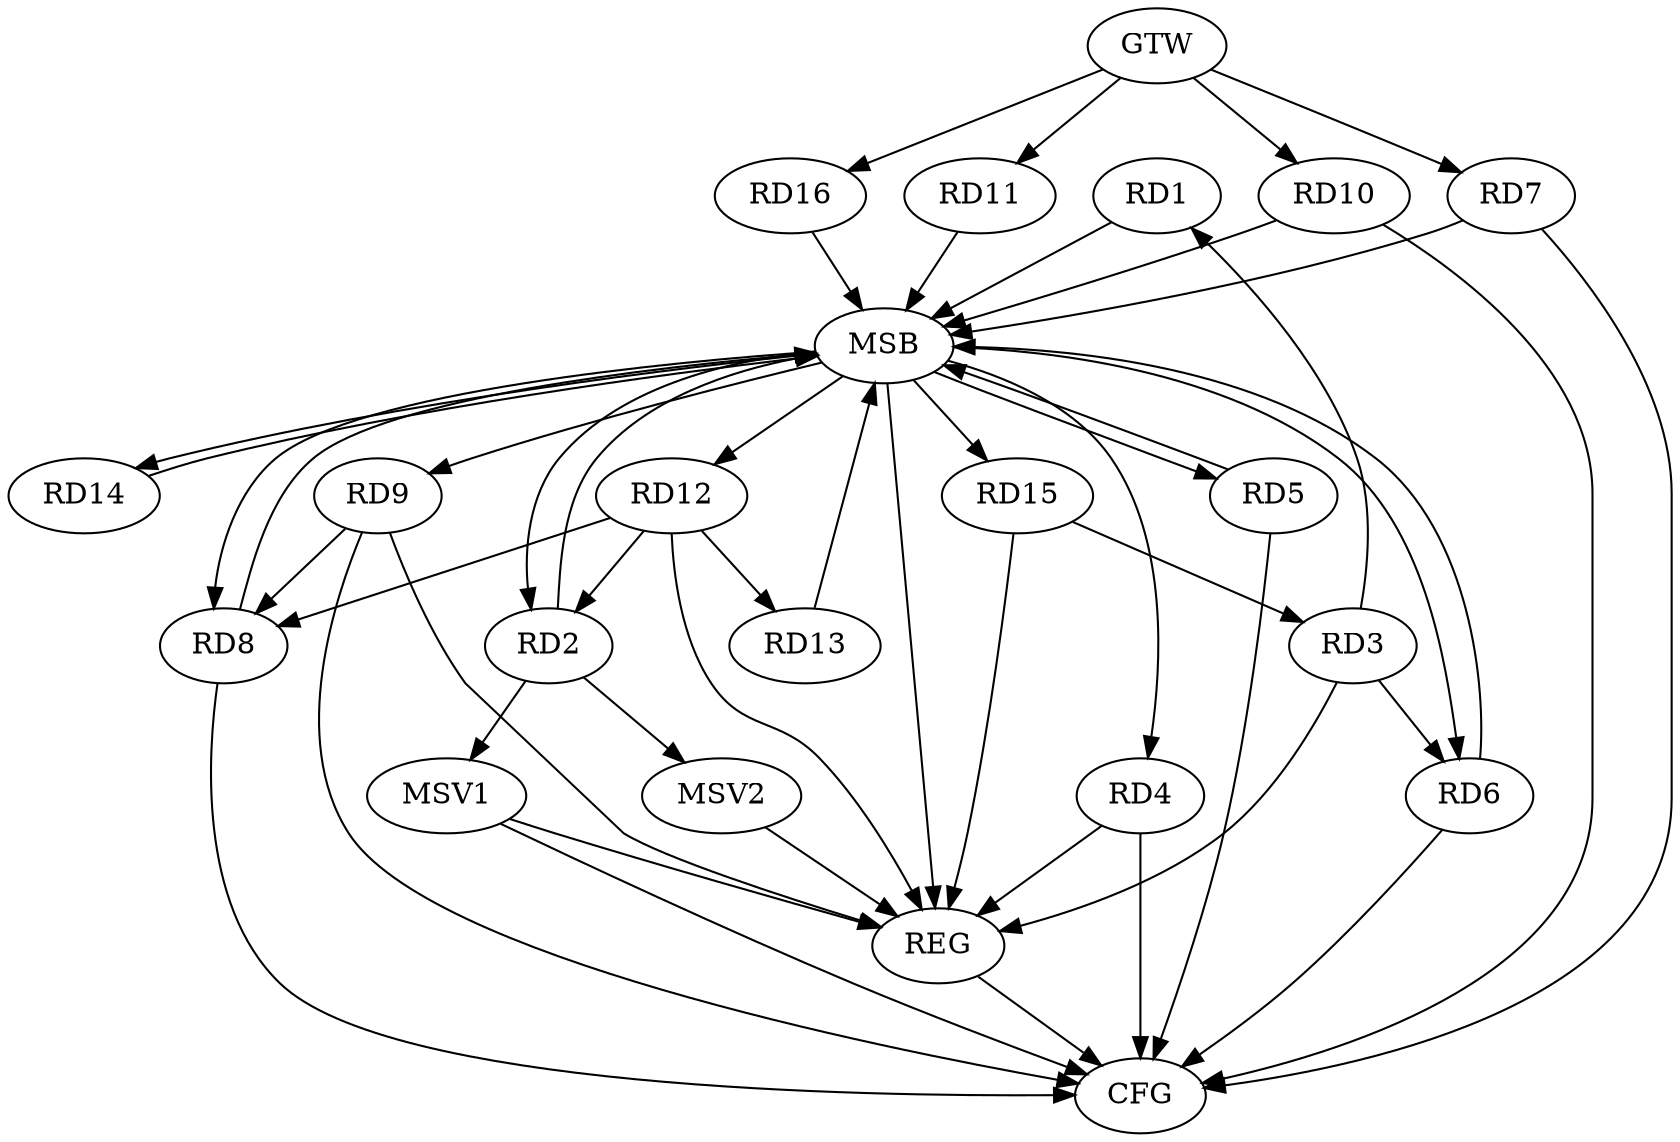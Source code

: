 strict digraph G {
  RD1 [ label="RD1" ];
  RD2 [ label="RD2" ];
  RD3 [ label="RD3" ];
  RD4 [ label="RD4" ];
  RD5 [ label="RD5" ];
  RD6 [ label="RD6" ];
  RD7 [ label="RD7" ];
  RD8 [ label="RD8" ];
  RD9 [ label="RD9" ];
  RD10 [ label="RD10" ];
  RD11 [ label="RD11" ];
  RD12 [ label="RD12" ];
  RD13 [ label="RD13" ];
  RD14 [ label="RD14" ];
  RD15 [ label="RD15" ];
  RD16 [ label="RD16" ];
  GTW [ label="GTW" ];
  REG [ label="REG" ];
  MSB [ label="MSB" ];
  CFG [ label="CFG" ];
  MSV1 [ label="MSV1" ];
  MSV2 [ label="MSV2" ];
  RD3 -> RD1;
  RD12 -> RD2;
  RD3 -> RD6;
  RD15 -> RD3;
  RD9 -> RD8;
  RD12 -> RD8;
  RD12 -> RD13;
  GTW -> RD7;
  GTW -> RD10;
  GTW -> RD11;
  GTW -> RD16;
  RD3 -> REG;
  RD4 -> REG;
  RD9 -> REG;
  RD12 -> REG;
  RD15 -> REG;
  RD1 -> MSB;
  MSB -> RD9;
  MSB -> REG;
  RD2 -> MSB;
  MSB -> RD15;
  RD5 -> MSB;
  MSB -> RD14;
  RD6 -> MSB;
  RD7 -> MSB;
  MSB -> RD4;
  RD8 -> MSB;
  RD10 -> MSB;
  MSB -> RD5;
  RD11 -> MSB;
  MSB -> RD2;
  MSB -> RD8;
  MSB -> RD12;
  RD13 -> MSB;
  RD14 -> MSB;
  RD16 -> MSB;
  MSB -> RD6;
  RD6 -> CFG;
  RD10 -> CFG;
  RD7 -> CFG;
  RD5 -> CFG;
  RD8 -> CFG;
  RD4 -> CFG;
  RD9 -> CFG;
  REG -> CFG;
  RD2 -> MSV1;
  MSV1 -> REG;
  MSV1 -> CFG;
  RD2 -> MSV2;
  MSV2 -> REG;
}
